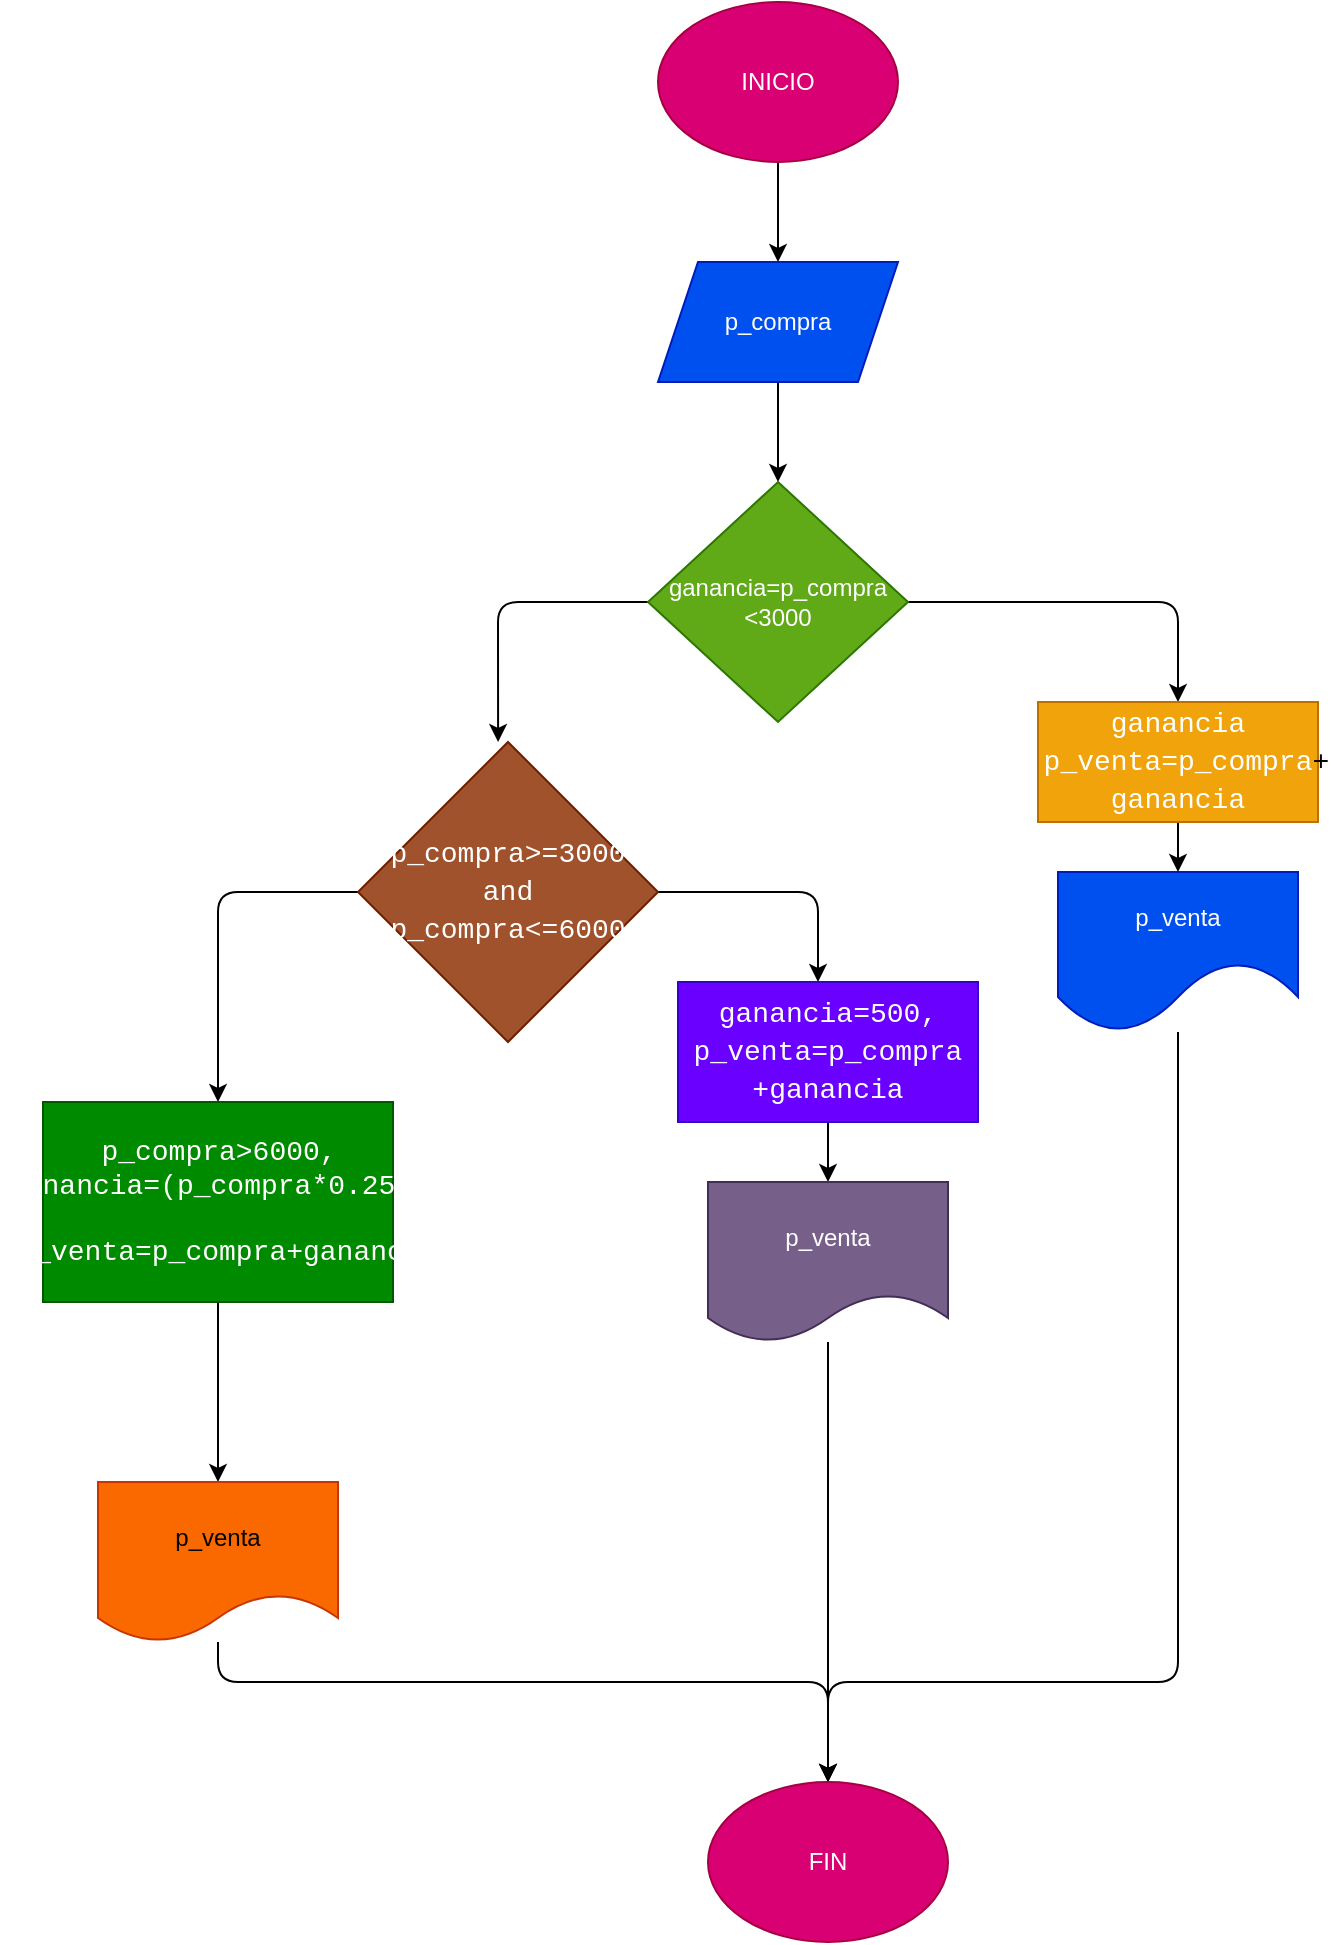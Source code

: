 <mxfile>
    <diagram id="HUgoJEYIysB0Nd73ohhI" name="Página-1">
        <mxGraphModel dx="1489" dy="411" grid="1" gridSize="10" guides="1" tooltips="1" connect="1" arrows="1" fold="1" page="1" pageScale="1" pageWidth="827" pageHeight="1169" math="0" shadow="0">
            <root>
                <mxCell id="0"/>
                <mxCell id="1" parent="0"/>
                <mxCell id="4" value="" style="edgeStyle=none;html=1;" parent="1" source="2" target="3" edge="1">
                    <mxGeometry relative="1" as="geometry"/>
                </mxCell>
                <mxCell id="2" value="INICIO" style="ellipse;whiteSpace=wrap;html=1;fillColor=#d80073;fontColor=#ffffff;strokeColor=#A50040;" parent="1" vertex="1">
                    <mxGeometry x="300" y="70" width="120" height="80" as="geometry"/>
                </mxCell>
                <mxCell id="23" style="edgeStyle=none;html=1;" parent="1" source="3" target="5" edge="1">
                    <mxGeometry relative="1" as="geometry"/>
                </mxCell>
                <mxCell id="3" value="p_compra" style="shape=parallelogram;perimeter=parallelogramPerimeter;whiteSpace=wrap;html=1;fixedSize=1;fillColor=#0050ef;fontColor=#ffffff;strokeColor=#001DBC;" parent="1" vertex="1">
                    <mxGeometry x="300" y="200" width="120" height="60" as="geometry"/>
                </mxCell>
                <mxCell id="32" value="" style="edgeStyle=none;html=1;" parent="1" source="5" edge="1">
                    <mxGeometry relative="1" as="geometry">
                        <mxPoint x="560" y="420" as="targetPoint"/>
                        <Array as="points">
                            <mxPoint x="560" y="370"/>
                        </Array>
                    </mxGeometry>
                </mxCell>
                <mxCell id="37" style="edgeStyle=none;html=1;entryX=0.467;entryY=0;entryDx=0;entryDy=0;entryPerimeter=0;fontColor=#FFFFFF;" parent="1" source="5" target="36" edge="1">
                    <mxGeometry relative="1" as="geometry">
                        <Array as="points">
                            <mxPoint x="220" y="370"/>
                        </Array>
                    </mxGeometry>
                </mxCell>
                <mxCell id="5" value="ganancia=p_compra&lt;br&gt;&amp;lt;3000" style="rhombus;whiteSpace=wrap;html=1;fillColor=#60a917;fontColor=#ffffff;strokeColor=#2D7600;" parent="1" vertex="1">
                    <mxGeometry x="295" y="310" width="130" height="120" as="geometry"/>
                </mxCell>
                <mxCell id="50" style="edgeStyle=none;html=1;fontColor=#FFFFFF;entryX=0.5;entryY=0;entryDx=0;entryDy=0;" parent="1" source="31" target="47" edge="1">
                    <mxGeometry relative="1" as="geometry">
                        <mxPoint x="380" y="910" as="targetPoint"/>
                        <Array as="points">
                            <mxPoint x="560" y="910"/>
                            <mxPoint x="385" y="910"/>
                        </Array>
                    </mxGeometry>
                </mxCell>
                <mxCell id="31" value="p_venta" style="shape=document;whiteSpace=wrap;html=1;boundedLbl=1;fillColor=#0050ef;strokeColor=#001DBC;fontColor=#ffffff;size=0.438;" parent="1" vertex="1">
                    <mxGeometry x="500" y="505" width="120" height="80" as="geometry"/>
                </mxCell>
                <mxCell id="35" value="" style="edgeStyle=none;html=1;" parent="1" source="33" target="31" edge="1">
                    <mxGeometry relative="1" as="geometry"/>
                </mxCell>
                <mxCell id="33" value="&lt;div style=&quot;font-family: Consolas, &amp;quot;Courier New&amp;quot;, monospace; font-size: 14px; line-height: 19px;&quot;&gt;&lt;div style=&quot;&quot;&gt;&lt;font color=&quot;#ffffff&quot;&gt;ganancia&lt;/font&gt;&lt;/div&gt;&lt;div style=&quot;&quot;&gt;&lt;font color=&quot;#ffffff&quot;&gt;&amp;nbsp;p_venta=p_compra&lt;/font&gt;&lt;span style=&quot;background-color: initial;&quot;&gt;+&lt;/span&gt;&lt;/div&gt;&lt;div style=&quot;&quot;&gt;&lt;font color=&quot;#ffffff&quot;&gt;ganancia&lt;/font&gt;&lt;/div&gt;&lt;/div&gt;" style="rounded=0;whiteSpace=wrap;html=1;fillColor=#f0a30a;fontColor=#000000;strokeColor=#BD7000;" parent="1" vertex="1">
                    <mxGeometry x="490" y="420" width="140" height="60" as="geometry"/>
                </mxCell>
                <mxCell id="39" value="" style="edgeStyle=none;html=1;fontColor=#FFFFFF;" parent="1" source="36" edge="1">
                    <mxGeometry relative="1" as="geometry">
                        <mxPoint x="380" y="560" as="targetPoint"/>
                        <Array as="points">
                            <mxPoint x="380" y="515"/>
                        </Array>
                    </mxGeometry>
                </mxCell>
                <mxCell id="44" style="edgeStyle=none;html=1;entryX=0.5;entryY=0;entryDx=0;entryDy=0;fontColor=#FFFFFF;" parent="1" source="36" target="52" edge="1">
                    <mxGeometry relative="1" as="geometry">
                        <mxPoint x="80.0" y="580" as="targetPoint"/>
                        <Array as="points">
                            <mxPoint x="80" y="515"/>
                        </Array>
                    </mxGeometry>
                </mxCell>
                <mxCell id="36" value="&lt;div style=&quot;font-family: Consolas, &amp;quot;Courier New&amp;quot;, monospace; font-size: 14px; line-height: 19px;&quot;&gt;p_compra&amp;gt;=3000 and p_compra&amp;lt;=6000&lt;/div&gt;" style="rhombus;whiteSpace=wrap;html=1;labelBackgroundColor=none;fontColor=#ffffff;fillColor=#a0522d;strokeColor=#6D1F00;" parent="1" vertex="1">
                    <mxGeometry x="150" y="440" width="150" height="150" as="geometry"/>
                </mxCell>
                <mxCell id="42" value="" style="edgeStyle=none;html=1;fontColor=#FFFFFF;" parent="1" source="38" target="40" edge="1">
                    <mxGeometry relative="1" as="geometry"/>
                </mxCell>
                <mxCell id="38" value="&lt;div style=&quot;font-family: Consolas, &amp;quot;Courier New&amp;quot;, monospace; font-size: 14px; line-height: 19px;&quot;&gt;&lt;div style=&quot;&quot;&gt;&lt;div style=&quot;line-height: 19px;&quot;&gt;&lt;div style=&quot;&quot;&gt;ganancia=500,&lt;/div&gt;&lt;div style=&quot;&quot;&gt;&lt;span style=&quot;background-color: initial;&quot;&gt;p_venta=p_compra&lt;/span&gt;&lt;/div&gt;&lt;div style=&quot;&quot;&gt;&lt;span style=&quot;background-color: initial;&quot;&gt;+ganancia&lt;/span&gt;&lt;/div&gt;&lt;/div&gt;&lt;/div&gt;&lt;/div&gt;" style="rounded=0;whiteSpace=wrap;html=1;fillColor=#6a00ff;fontColor=#ffffff;strokeColor=#3700CC;" parent="1" vertex="1">
                    <mxGeometry x="310" y="560" width="150" height="70" as="geometry"/>
                </mxCell>
                <mxCell id="49" style="edgeStyle=none;html=1;fontColor=#FFFFFF;entryX=0.5;entryY=0;entryDx=0;entryDy=0;" parent="1" source="40" target="47" edge="1">
                    <mxGeometry relative="1" as="geometry">
                        <mxPoint x="385" y="900" as="targetPoint"/>
                    </mxGeometry>
                </mxCell>
                <mxCell id="40" value="p_venta" style="shape=document;whiteSpace=wrap;html=1;boundedLbl=1;fillColor=#76608a;strokeColor=#432D57;fontColor=#ffffff;" parent="1" vertex="1">
                    <mxGeometry x="325" y="660" width="120" height="80" as="geometry"/>
                </mxCell>
                <mxCell id="46" value="" style="edgeStyle=none;html=1;fontColor=#FFFFFF;" parent="1" source="52" target="45" edge="1">
                    <mxGeometry relative="1" as="geometry">
                        <mxPoint x="80.0" y="760" as="sourcePoint"/>
                    </mxGeometry>
                </mxCell>
                <mxCell id="48" style="edgeStyle=none;html=1;fontColor=#FFFFFF;entryX=0.5;entryY=0;entryDx=0;entryDy=0;" parent="1" source="45" target="47" edge="1">
                    <mxGeometry relative="1" as="geometry">
                        <mxPoint x="380" y="960" as="targetPoint"/>
                        <Array as="points">
                            <mxPoint x="80" y="910"/>
                            <mxPoint x="385" y="910"/>
                        </Array>
                    </mxGeometry>
                </mxCell>
                <mxCell id="45" value="p_venta" style="shape=document;whiteSpace=wrap;html=1;boundedLbl=1;fillColor=#fa6800;strokeColor=#C73500;fontColor=#000000;labelBackgroundColor=none;" parent="1" vertex="1">
                    <mxGeometry x="20" y="810" width="120" height="80" as="geometry"/>
                </mxCell>
                <mxCell id="47" value="FIN" style="ellipse;whiteSpace=wrap;html=1;labelBackgroundColor=none;fontColor=#ffffff;fillColor=#d80073;strokeColor=#A50040;" parent="1" vertex="1">
                    <mxGeometry x="325" y="960" width="120" height="80" as="geometry"/>
                </mxCell>
                <mxCell id="52" value="&lt;div style=&quot;font-family: Consolas, &amp;quot;Courier New&amp;quot;, monospace; font-size: 14px;&quot;&gt;p_compra&amp;gt;6000,&lt;/div&gt;&lt;div style=&quot;font-family: Consolas, &amp;quot;Courier New&amp;quot;, monospace; font-size: 14px;&quot;&gt;ganancia=(p_compra*0.25)&lt;span style=&quot;background-color: initial;&quot;&gt;&amp;nbsp; &amp;nbsp; &amp;nbsp;p_venta=p_compra+ganancia&lt;/span&gt;&lt;/div&gt;" style="rounded=0;whiteSpace=wrap;html=1;labelBackgroundColor=none;fontColor=#ffffff;fillColor=#008a00;strokeColor=#005700;" parent="1" vertex="1">
                    <mxGeometry x="-7.5" y="620" width="175" height="100" as="geometry"/>
                </mxCell>
            </root>
        </mxGraphModel>
    </diagram>
</mxfile>